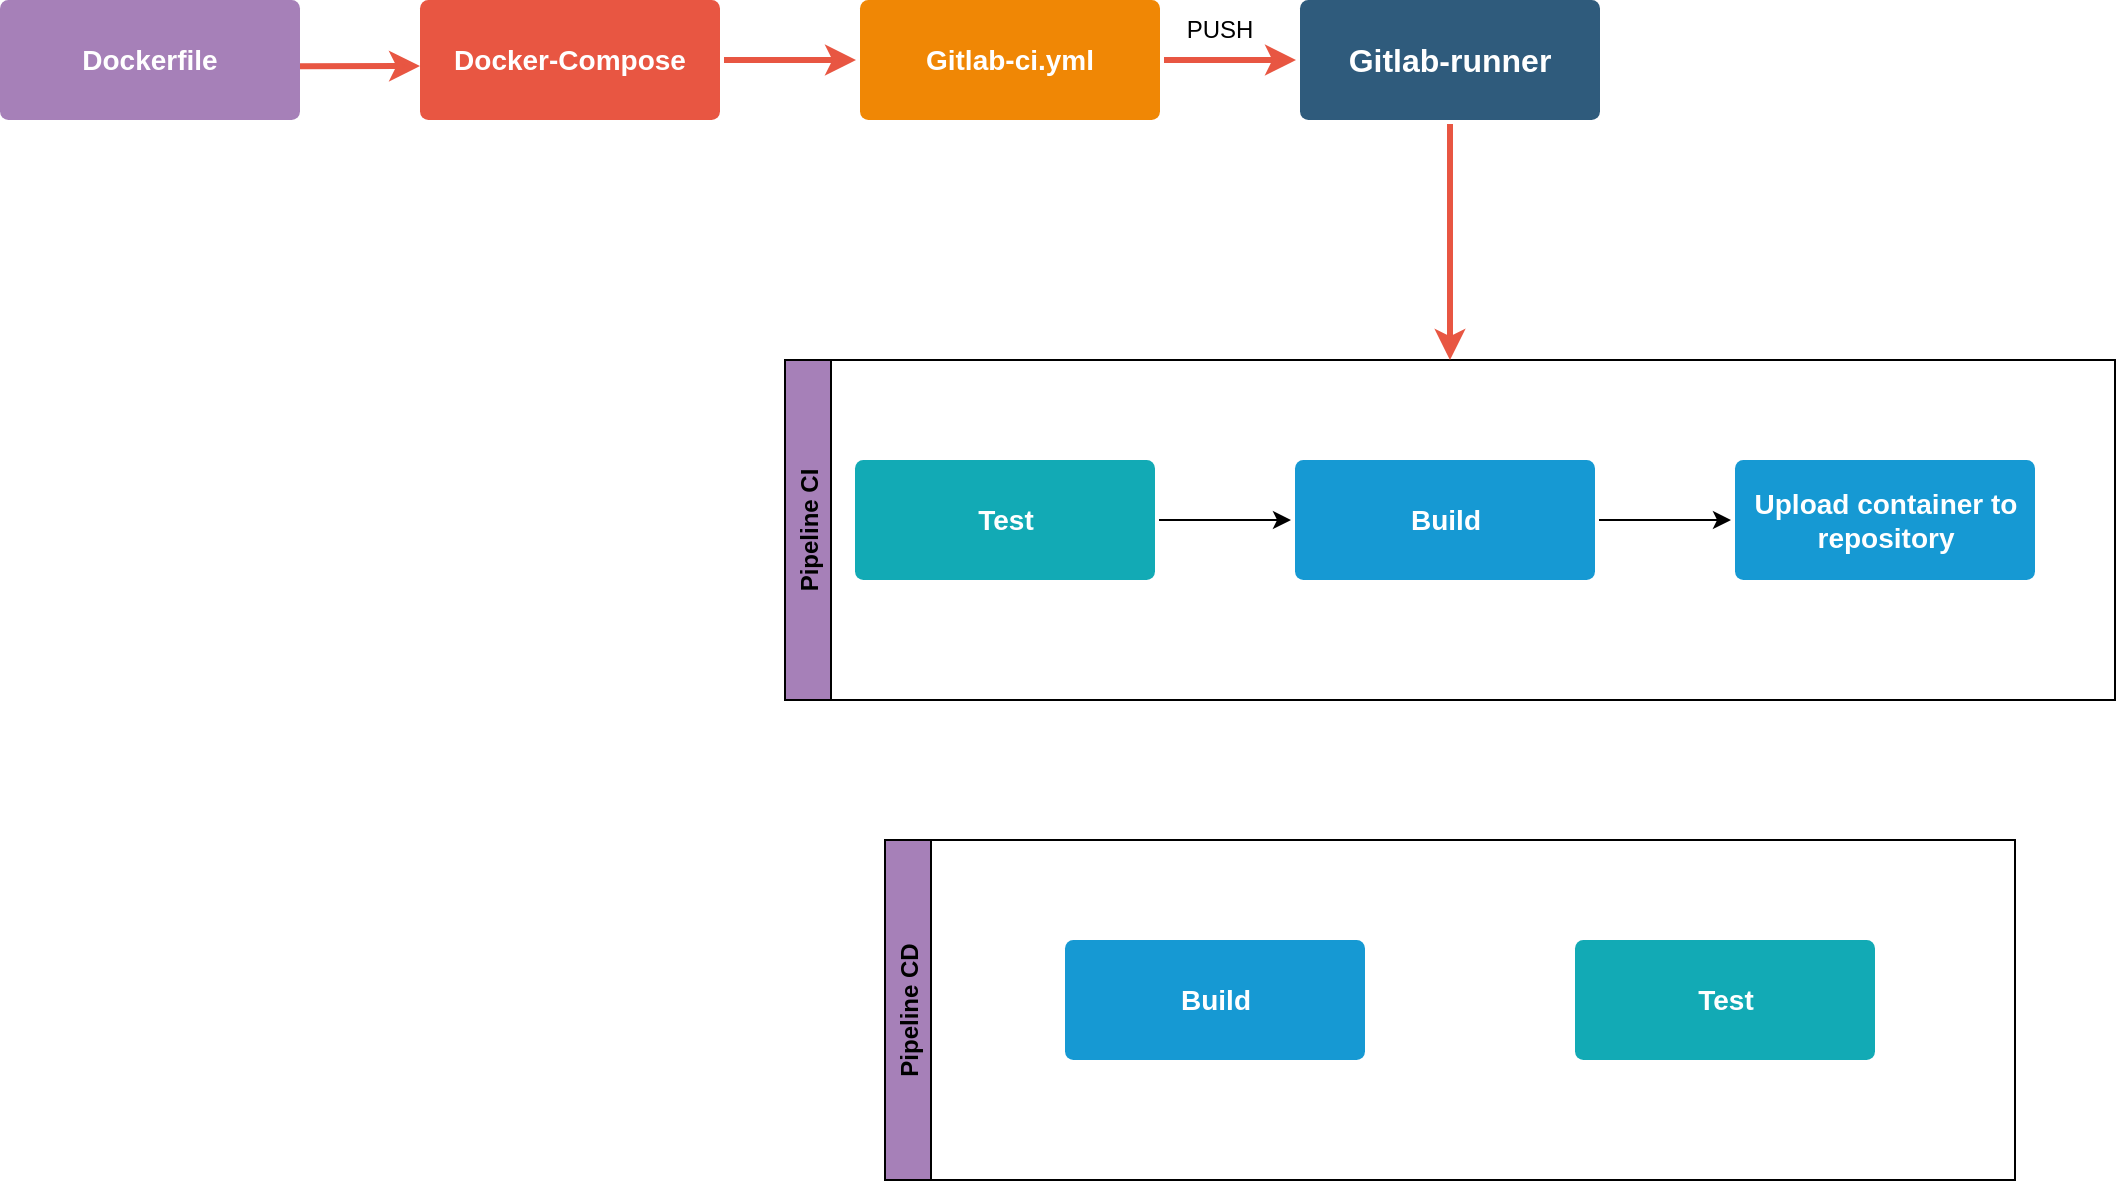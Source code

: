 <mxfile version="15.8.7" type="github">
  <diagram id="6a731a19-8d31-9384-78a2-239565b7b9f0" name="GITLAB CI/CD">
    <mxGraphModel dx="2520" dy="841" grid="1" gridSize="10" guides="1" tooltips="1" connect="1" arrows="1" fold="1" page="1" pageScale="1" pageWidth="1169" pageHeight="827" background="none" math="0" shadow="0">
      <root>
        <mxCell id="0" />
        <mxCell id="1" parent="0" />
        <mxCell id="1749" value="Gitlab-runner" style="rounded=1;whiteSpace=wrap;html=1;shadow=0;labelBackgroundColor=none;strokeColor=none;strokeWidth=3;fillColor=#2F5B7C;fontFamily=Helvetica;fontSize=16;fontColor=#FFFFFF;align=center;fontStyle=1;spacing=5;arcSize=7;perimeterSpacing=2;" parent="1" vertex="1">
          <mxGeometry x="435" y="90" width="150" height="60" as="geometry" />
        </mxCell>
        <mxCell id="1752" value="" style="edgeStyle=none;rounded=1;jumpStyle=none;html=1;shadow=0;labelBackgroundColor=none;startArrow=none;startFill=0;jettySize=auto;orthogonalLoop=1;strokeColor=#E85642;strokeWidth=3;fontFamily=Helvetica;fontSize=14;fontColor=#FFFFFF;spacing=5;fontStyle=1;fillColor=#b0e3e6;exitX=1;exitY=0.5;exitDx=0;exitDy=0;entryX=0;entryY=0.5;entryDx=0;entryDy=0;" parent="1" source="1753" target="1764" edge="1">
          <mxGeometry relative="1" as="geometry">
            <mxPoint x="151" y="155.5" as="sourcePoint" />
            <mxPoint x="215" y="120" as="targetPoint" />
          </mxGeometry>
        </mxCell>
        <mxCell id="1753" value="Docker-Compose" style="rounded=1;whiteSpace=wrap;html=1;shadow=0;labelBackgroundColor=none;strokeColor=none;strokeWidth=3;fillColor=#e85642;fontFamily=Helvetica;fontSize=14;fontColor=#FFFFFF;align=center;spacing=5;fontStyle=1;arcSize=7;perimeterSpacing=2;" parent="1" vertex="1">
          <mxGeometry x="-5" y="90" width="150" height="60" as="geometry" />
        </mxCell>
        <mxCell id="1764" value="Gitlab-ci.yml" style="rounded=1;whiteSpace=wrap;html=1;shadow=0;labelBackgroundColor=none;strokeColor=none;strokeWidth=3;fillColor=#F08705;fontFamily=Helvetica;fontSize=14;fontColor=#FFFFFF;align=center;spacing=5;fontStyle=1;arcSize=7;perimeterSpacing=2;" parent="1" vertex="1">
          <mxGeometry x="215" y="90" width="150" height="60" as="geometry" />
        </mxCell>
        <mxCell id="7znQgyousEVM26vAFitE-1779" value="Dockerfile" style="rounded=1;whiteSpace=wrap;html=1;shadow=0;labelBackgroundColor=none;strokeColor=none;strokeWidth=3;fillColor=#A680B8;fontFamily=Helvetica;fontSize=14;fontColor=#FFFFFF;align=center;spacing=5;fontStyle=1;arcSize=7;perimeterSpacing=2;" vertex="1" parent="1">
          <mxGeometry x="-215" y="90" width="150" height="60" as="geometry" />
        </mxCell>
        <mxCell id="7znQgyousEVM26vAFitE-1781" value="" style="edgeStyle=none;rounded=1;jumpStyle=none;html=1;shadow=0;labelBackgroundColor=none;startArrow=none;startFill=0;jettySize=auto;orthogonalLoop=1;strokeColor=#E85642;strokeWidth=3;fontFamily=Helvetica;fontSize=14;fontColor=#FFFFFF;spacing=5;fontStyle=1;fillColor=#b0e3e6;exitX=1;exitY=0.5;exitDx=0;exitDy=0;" edge="1" parent="1">
          <mxGeometry relative="1" as="geometry">
            <mxPoint x="-65" y="123.17" as="sourcePoint" />
            <mxPoint x="-5" y="123" as="targetPoint" />
          </mxGeometry>
        </mxCell>
        <mxCell id="7znQgyousEVM26vAFitE-1783" value="" style="edgeStyle=none;rounded=1;jumpStyle=none;html=1;shadow=0;labelBackgroundColor=none;startArrow=none;startFill=0;jettySize=auto;orthogonalLoop=1;strokeColor=#E85642;strokeWidth=3;fontFamily=Helvetica;fontSize=14;fontColor=#FFFFFF;spacing=5;fontStyle=1;fillColor=#b0e3e6;exitX=1;exitY=0.5;exitDx=0;exitDy=0;entryX=0;entryY=0.5;entryDx=0;entryDy=0;" edge="1" parent="1" source="1764" target="1749">
          <mxGeometry relative="1" as="geometry">
            <mxPoint x="380" y="220.0" as="sourcePoint" />
            <mxPoint x="448" y="220.0" as="targetPoint" />
          </mxGeometry>
        </mxCell>
        <mxCell id="7znQgyousEVM26vAFitE-1784" value="Pipeline CI" style="swimlane;horizontal=0;fillColor=#A680B8;" vertex="1" parent="1">
          <mxGeometry x="177.5" y="270" width="665" height="170" as="geometry" />
        </mxCell>
        <mxCell id="7znQgyousEVM26vAFitE-1792" style="edgeStyle=orthogonalEdgeStyle;rounded=0;orthogonalLoop=1;jettySize=auto;html=1;exitX=1;exitY=0.5;exitDx=0;exitDy=0;entryX=0;entryY=0.5;entryDx=0;entryDy=0;" edge="1" parent="7znQgyousEVM26vAFitE-1784" source="1760" target="7znQgyousEVM26vAFitE-1790">
          <mxGeometry relative="1" as="geometry" />
        </mxCell>
        <mxCell id="1760" value="Build" style="rounded=1;whiteSpace=wrap;html=1;shadow=0;labelBackgroundColor=none;strokeColor=none;strokeWidth=3;fillColor=#1699d3;fontFamily=Helvetica;fontSize=14;fontColor=#FFFFFF;align=center;spacing=5;fontStyle=1;arcSize=7;perimeterSpacing=2;" parent="7znQgyousEVM26vAFitE-1784" vertex="1">
          <mxGeometry x="255" y="50" width="150" height="60" as="geometry" />
        </mxCell>
        <mxCell id="7znQgyousEVM26vAFitE-1791" style="edgeStyle=orthogonalEdgeStyle;rounded=0;orthogonalLoop=1;jettySize=auto;html=1;exitX=1;exitY=0.5;exitDx=0;exitDy=0;entryX=0;entryY=0.5;entryDx=0;entryDy=0;" edge="1" parent="7znQgyousEVM26vAFitE-1784" source="1771" target="1760">
          <mxGeometry relative="1" as="geometry" />
        </mxCell>
        <mxCell id="1771" value="Test" style="rounded=1;whiteSpace=wrap;html=1;shadow=0;labelBackgroundColor=none;strokeColor=none;strokeWidth=3;fillColor=#12aab5;fontFamily=Helvetica;fontSize=14;fontColor=#FFFFFF;align=center;spacing=5;fontStyle=1;arcSize=7;perimeterSpacing=2;" parent="7znQgyousEVM26vAFitE-1784" vertex="1">
          <mxGeometry x="35" y="50.0" width="150" height="60" as="geometry" />
        </mxCell>
        <mxCell id="7znQgyousEVM26vAFitE-1790" value="Upload container to repository" style="rounded=1;whiteSpace=wrap;html=1;shadow=0;labelBackgroundColor=none;strokeColor=none;strokeWidth=3;fillColor=#1699d3;fontFamily=Helvetica;fontSize=14;fontColor=#FFFFFF;align=center;spacing=5;fontStyle=1;arcSize=7;perimeterSpacing=2;" vertex="1" parent="7znQgyousEVM26vAFitE-1784">
          <mxGeometry x="475" y="50" width="150" height="60" as="geometry" />
        </mxCell>
        <mxCell id="7znQgyousEVM26vAFitE-1785" value="" style="edgeStyle=none;rounded=1;jumpStyle=none;html=1;shadow=0;labelBackgroundColor=none;startArrow=none;startFill=0;jettySize=auto;orthogonalLoop=1;strokeColor=#E85642;strokeWidth=3;fontFamily=Helvetica;fontSize=14;fontColor=#FFFFFF;spacing=5;fontStyle=1;fillColor=#b0e3e6;exitX=0.5;exitY=1;exitDx=0;exitDy=0;entryX=0.5;entryY=0;entryDx=0;entryDy=0;" edge="1" parent="1" source="1749" target="7znQgyousEVM26vAFitE-1784">
          <mxGeometry relative="1" as="geometry">
            <mxPoint x="377" y="130" as="sourcePoint" />
            <mxPoint x="443" y="130" as="targetPoint" />
          </mxGeometry>
        </mxCell>
        <mxCell id="7znQgyousEVM26vAFitE-1786" value="Pipeline CD" style="swimlane;horizontal=0;fillColor=#A680B8;" vertex="1" parent="1">
          <mxGeometry x="227.5" y="510" width="565" height="170" as="geometry" />
        </mxCell>
        <mxCell id="7znQgyousEVM26vAFitE-1787" value="Build" style="rounded=1;whiteSpace=wrap;html=1;shadow=0;labelBackgroundColor=none;strokeColor=none;strokeWidth=3;fillColor=#1699d3;fontFamily=Helvetica;fontSize=14;fontColor=#FFFFFF;align=center;spacing=5;fontStyle=1;arcSize=7;perimeterSpacing=2;" vertex="1" parent="7znQgyousEVM26vAFitE-1786">
          <mxGeometry x="90" y="50" width="150" height="60" as="geometry" />
        </mxCell>
        <mxCell id="7znQgyousEVM26vAFitE-1788" value="Test" style="rounded=1;whiteSpace=wrap;html=1;shadow=0;labelBackgroundColor=none;strokeColor=none;strokeWidth=3;fillColor=#12aab5;fontFamily=Helvetica;fontSize=14;fontColor=#FFFFFF;align=center;spacing=5;fontStyle=1;arcSize=7;perimeterSpacing=2;" vertex="1" parent="7znQgyousEVM26vAFitE-1786">
          <mxGeometry x="345" y="50.0" width="150" height="60" as="geometry" />
        </mxCell>
        <mxCell id="7znQgyousEVM26vAFitE-1789" value="PUSH" style="text;html=1;strokeColor=none;fillColor=none;align=center;verticalAlign=middle;whiteSpace=wrap;rounded=0;" vertex="1" parent="1">
          <mxGeometry x="365" y="90" width="60" height="30" as="geometry" />
        </mxCell>
      </root>
    </mxGraphModel>
  </diagram>
</mxfile>

